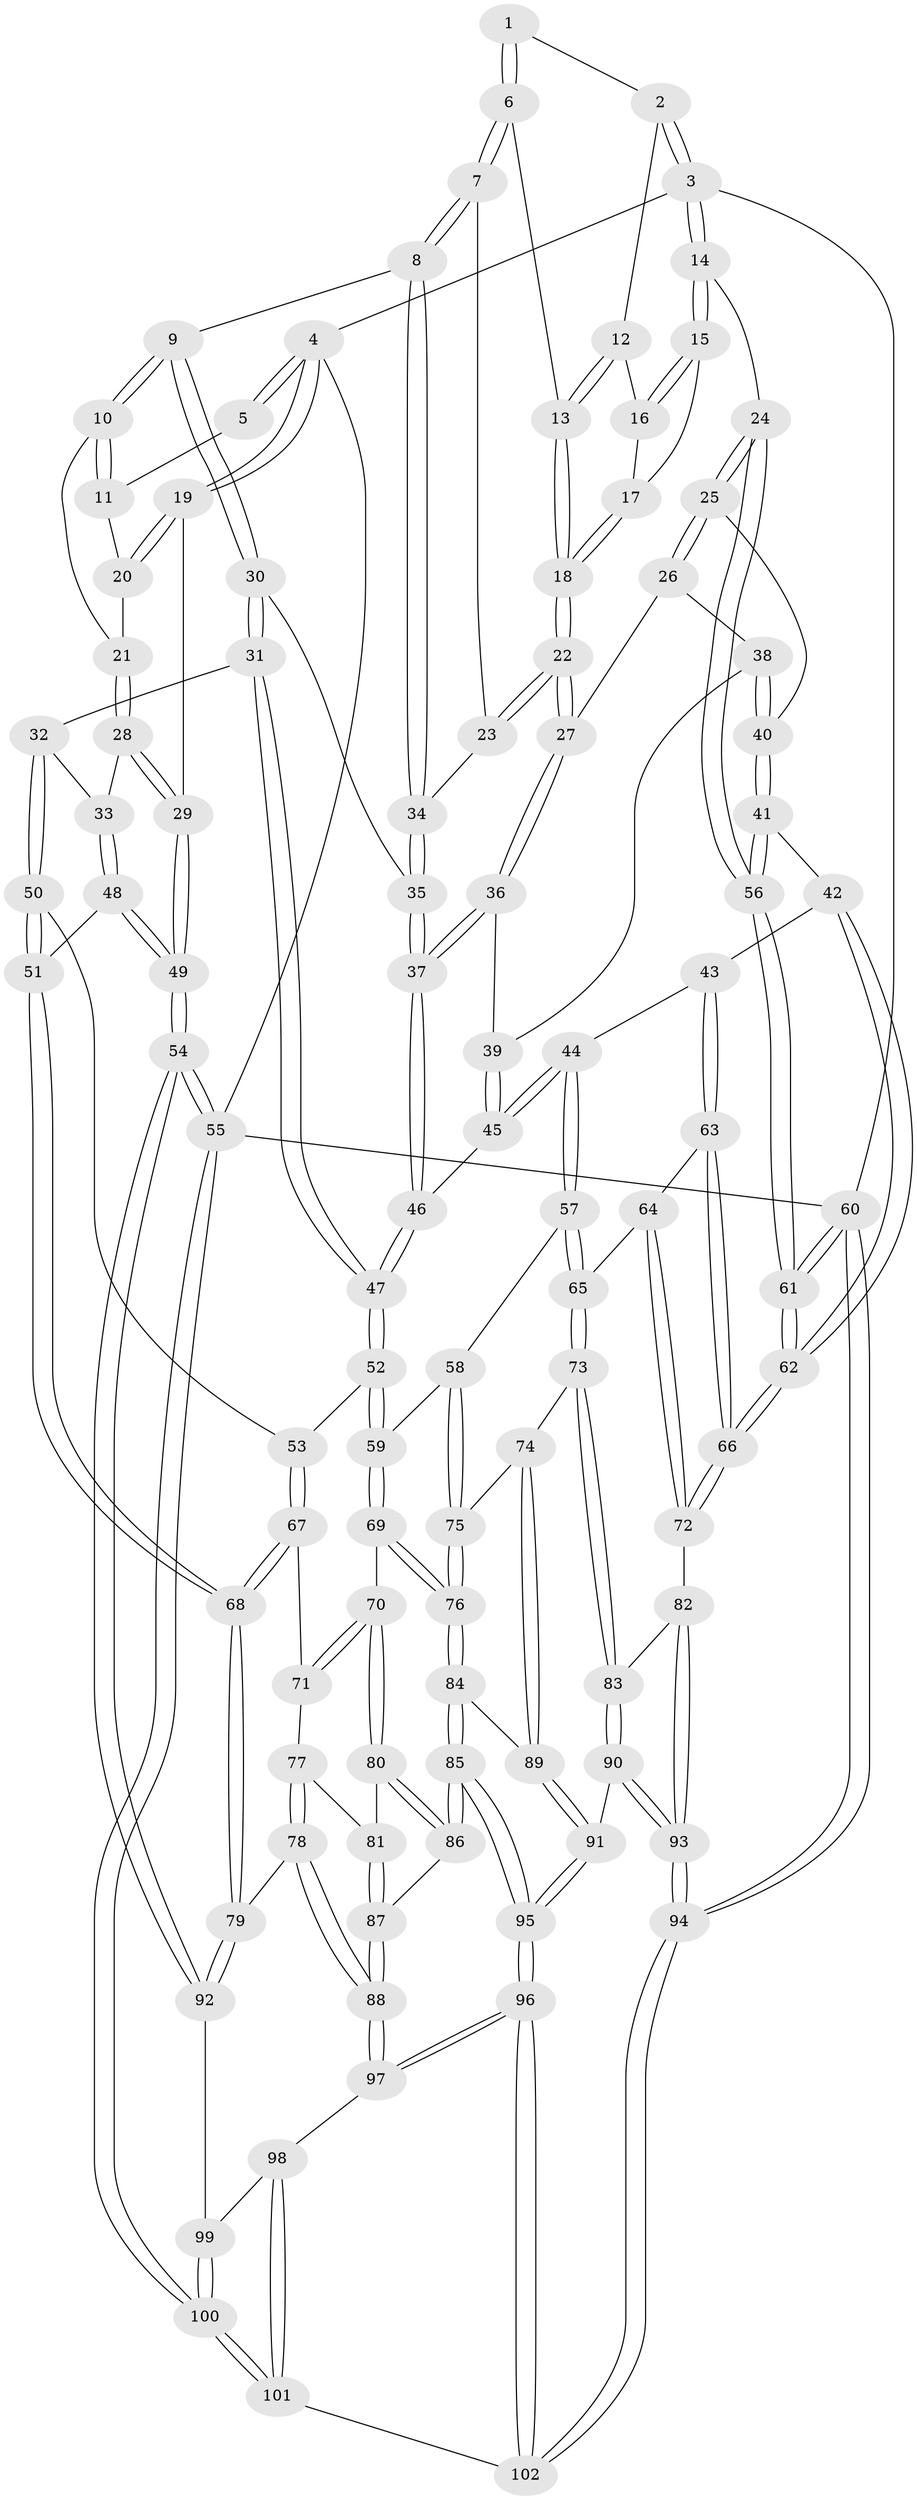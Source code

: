 // Generated by graph-tools (version 1.1) at 2025/11/02/21/25 10:11:12]
// undirected, 102 vertices, 252 edges
graph export_dot {
graph [start="1"]
  node [color=gray90,style=filled];
  1 [pos="+0.4125575270808389+0"];
  2 [pos="+0.7168244875724686+0"];
  3 [pos="+1+0"];
  4 [pos="+0+0"];
  5 [pos="+0.34368166390243465+0"];
  6 [pos="+0.5105897773164407+0.09602329881140964"];
  7 [pos="+0.5049111224413331+0.10333779554464588"];
  8 [pos="+0.4081821145725873+0.15543477645922174"];
  9 [pos="+0.39880648834246857+0.15631026674002532"];
  10 [pos="+0.3364561309109896+0.09142170399344943"];
  11 [pos="+0.33023205648059284+0.005472140480073875"];
  12 [pos="+0.7159238620778231+0"];
  13 [pos="+0.697423003615002+0"];
  14 [pos="+1+0.13570438631184198"];
  15 [pos="+0.9934151258526802+0.11665006262283528"];
  16 [pos="+0.8770234157742042+0.04769547376552434"];
  17 [pos="+0.8559338855101848+0.1312487422748476"];
  18 [pos="+0.7382017964190618+0.1654796053692056"];
  19 [pos="+0+0"];
  20 [pos="+0.08190888209565728+0.04172869005670347"];
  21 [pos="+0.21356294960468214+0.13988535046899037"];
  22 [pos="+0.7352473752908913+0.17884586953793652"];
  23 [pos="+0.6509783536057107+0.1940782783374461"];
  24 [pos="+1+0.2719672576586822"];
  25 [pos="+1+0.323708081705511"];
  26 [pos="+0.7742139622040057+0.24154548946709367"];
  27 [pos="+0.751530500952326+0.22033160431620727"];
  28 [pos="+0.1412217696976346+0.2778644497561067"];
  29 [pos="+0+0.16628979038430727"];
  30 [pos="+0.3576063054097523+0.35323656025367056"];
  31 [pos="+0.35507060737425683+0.35912328316002123"];
  32 [pos="+0.2588844835425717+0.3887691347267658"];
  33 [pos="+0.20780297363504815+0.36831862807764354"];
  34 [pos="+0.562997814486063+0.2463101289140602"];
  35 [pos="+0.5579594518951754+0.2853247927257043"];
  36 [pos="+0.6157868410213744+0.40312692728292343"];
  37 [pos="+0.6084593450190877+0.4067616506627217"];
  38 [pos="+0.7839316808615449+0.35078126926547354"];
  39 [pos="+0.736411254153759+0.41865615455573607"];
  40 [pos="+0.9034945862131725+0.46159925086125986"];
  41 [pos="+0.8728981412802677+0.5119319342447951"];
  42 [pos="+0.8655437706188037+0.517402880273983"];
  43 [pos="+0.83311119637889+0.5304351106358625"];
  44 [pos="+0.8178000720931541+0.527462628224049"];
  45 [pos="+0.7840617563804433+0.4896088313866776"];
  46 [pos="+0.5736280450277957+0.4570658991554235"];
  47 [pos="+0.5313396942483588+0.5090702151027283"];
  48 [pos="+0+0.5714288433591285"];
  49 [pos="+0+0.5656386662504092"];
  50 [pos="+0.25848471905009174+0.3961691680201511"];
  51 [pos="+0.15426771516970214+0.6761376750142836"];
  52 [pos="+0.5323619936100956+0.5197219214124501"];
  53 [pos="+0.33544819358898054+0.6052047806062641"];
  54 [pos="+0+0.8591374845268485"];
  55 [pos="+0+1"];
  56 [pos="+1+0.7720602331072386"];
  57 [pos="+0.6324416911629456+0.587274530643563"];
  58 [pos="+0.6128381921917755+0.5820316446417878"];
  59 [pos="+0.5539579430535716+0.5600017609124602"];
  60 [pos="+1+1"];
  61 [pos="+1+0.9014030227877919"];
  62 [pos="+0.9756956439892692+0.7727554525321938"];
  63 [pos="+0.8196959983821617+0.6202588921486376"];
  64 [pos="+0.7951996758039094+0.6583261416324224"];
  65 [pos="+0.7308290640624706+0.7053524249356359"];
  66 [pos="+0.9747925905756576+0.7725814421393654"];
  67 [pos="+0.3219803398137712+0.6259774348458214"];
  68 [pos="+0.16003369466998377+0.682292017261073"];
  69 [pos="+0.5164350485919129+0.679324828595068"];
  70 [pos="+0.4896175961597328+0.7012409525567043"];
  71 [pos="+0.36987350332357904+0.6866029340874155"];
  72 [pos="+0.8933451797112788+0.7719351581906251"];
  73 [pos="+0.7306427182662167+0.7329977467140264"];
  74 [pos="+0.6736468642771051+0.7564139110708618"];
  75 [pos="+0.6421186447997975+0.7558238178949603"];
  76 [pos="+0.588462461135229+0.7702898285314307"];
  77 [pos="+0.3625871478242025+0.7179204447884806"];
  78 [pos="+0.19495494307947117+0.774267078195846"];
  79 [pos="+0.17735910208602465+0.762778635382634"];
  80 [pos="+0.47818148905074+0.7271389463159456"];
  81 [pos="+0.3688860940042264+0.7638950349458403"];
  82 [pos="+0.8693409698436432+0.776707014901497"];
  83 [pos="+0.7405850690805863+0.7460388783044448"];
  84 [pos="+0.5842990297903808+0.813715938821962"];
  85 [pos="+0.5006355029746171+0.8804972723582231"];
  86 [pos="+0.4634730527442849+0.808390542216697"];
  87 [pos="+0.3536796548103395+0.81012571777964"];
  88 [pos="+0.29474384823327504+0.8549937199346728"];
  89 [pos="+0.6578533157758318+0.8649374186066081"];
  90 [pos="+0.7367784969055052+0.9035332184505207"];
  91 [pos="+0.6760356464397796+0.8899808105111409"];
  92 [pos="+0.10882917942283636+0.8482314087422171"];
  93 [pos="+0.7464067163875585+0.9119561302968335"];
  94 [pos="+0.9832972462333929+1"];
  95 [pos="+0.4821026941484367+1"];
  96 [pos="+0.4221338497350563+1"];
  97 [pos="+0.32677497761349683+0.9621283149608612"];
  98 [pos="+0.15669641166321419+0.9433118949933889"];
  99 [pos="+0.11105629865751854+0.9103272876611973"];
  100 [pos="+0+1"];
  101 [pos="+0.22274985046102702+1"];
  102 [pos="+0.42371151147342484+1"];
  1 -- 2;
  1 -- 6;
  1 -- 6;
  2 -- 3;
  2 -- 3;
  2 -- 12;
  3 -- 4;
  3 -- 14;
  3 -- 14;
  3 -- 60;
  4 -- 5;
  4 -- 5;
  4 -- 19;
  4 -- 19;
  4 -- 55;
  5 -- 11;
  6 -- 7;
  6 -- 7;
  6 -- 13;
  7 -- 8;
  7 -- 8;
  7 -- 23;
  8 -- 9;
  8 -- 34;
  8 -- 34;
  9 -- 10;
  9 -- 10;
  9 -- 30;
  9 -- 30;
  10 -- 11;
  10 -- 11;
  10 -- 21;
  11 -- 20;
  12 -- 13;
  12 -- 13;
  12 -- 16;
  13 -- 18;
  13 -- 18;
  14 -- 15;
  14 -- 15;
  14 -- 24;
  15 -- 16;
  15 -- 16;
  15 -- 17;
  16 -- 17;
  17 -- 18;
  17 -- 18;
  18 -- 22;
  18 -- 22;
  19 -- 20;
  19 -- 20;
  19 -- 29;
  20 -- 21;
  21 -- 28;
  21 -- 28;
  22 -- 23;
  22 -- 23;
  22 -- 27;
  22 -- 27;
  23 -- 34;
  24 -- 25;
  24 -- 25;
  24 -- 56;
  24 -- 56;
  25 -- 26;
  25 -- 26;
  25 -- 40;
  26 -- 27;
  26 -- 38;
  27 -- 36;
  27 -- 36;
  28 -- 29;
  28 -- 29;
  28 -- 33;
  29 -- 49;
  29 -- 49;
  30 -- 31;
  30 -- 31;
  30 -- 35;
  31 -- 32;
  31 -- 47;
  31 -- 47;
  32 -- 33;
  32 -- 50;
  32 -- 50;
  33 -- 48;
  33 -- 48;
  34 -- 35;
  34 -- 35;
  35 -- 37;
  35 -- 37;
  36 -- 37;
  36 -- 37;
  36 -- 39;
  37 -- 46;
  37 -- 46;
  38 -- 39;
  38 -- 40;
  38 -- 40;
  39 -- 45;
  39 -- 45;
  40 -- 41;
  40 -- 41;
  41 -- 42;
  41 -- 56;
  41 -- 56;
  42 -- 43;
  42 -- 62;
  42 -- 62;
  43 -- 44;
  43 -- 63;
  43 -- 63;
  44 -- 45;
  44 -- 45;
  44 -- 57;
  44 -- 57;
  45 -- 46;
  46 -- 47;
  46 -- 47;
  47 -- 52;
  47 -- 52;
  48 -- 49;
  48 -- 49;
  48 -- 51;
  49 -- 54;
  49 -- 54;
  50 -- 51;
  50 -- 51;
  50 -- 53;
  51 -- 68;
  51 -- 68;
  52 -- 53;
  52 -- 59;
  52 -- 59;
  53 -- 67;
  53 -- 67;
  54 -- 55;
  54 -- 55;
  54 -- 92;
  54 -- 92;
  55 -- 100;
  55 -- 100;
  55 -- 60;
  56 -- 61;
  56 -- 61;
  57 -- 58;
  57 -- 65;
  57 -- 65;
  58 -- 59;
  58 -- 75;
  58 -- 75;
  59 -- 69;
  59 -- 69;
  60 -- 61;
  60 -- 61;
  60 -- 94;
  60 -- 94;
  61 -- 62;
  61 -- 62;
  62 -- 66;
  62 -- 66;
  63 -- 64;
  63 -- 66;
  63 -- 66;
  64 -- 65;
  64 -- 72;
  64 -- 72;
  65 -- 73;
  65 -- 73;
  66 -- 72;
  66 -- 72;
  67 -- 68;
  67 -- 68;
  67 -- 71;
  68 -- 79;
  68 -- 79;
  69 -- 70;
  69 -- 76;
  69 -- 76;
  70 -- 71;
  70 -- 71;
  70 -- 80;
  70 -- 80;
  71 -- 77;
  72 -- 82;
  73 -- 74;
  73 -- 83;
  73 -- 83;
  74 -- 75;
  74 -- 89;
  74 -- 89;
  75 -- 76;
  75 -- 76;
  76 -- 84;
  76 -- 84;
  77 -- 78;
  77 -- 78;
  77 -- 81;
  78 -- 79;
  78 -- 88;
  78 -- 88;
  79 -- 92;
  79 -- 92;
  80 -- 81;
  80 -- 86;
  80 -- 86;
  81 -- 87;
  81 -- 87;
  82 -- 83;
  82 -- 93;
  82 -- 93;
  83 -- 90;
  83 -- 90;
  84 -- 85;
  84 -- 85;
  84 -- 89;
  85 -- 86;
  85 -- 86;
  85 -- 95;
  85 -- 95;
  86 -- 87;
  87 -- 88;
  87 -- 88;
  88 -- 97;
  88 -- 97;
  89 -- 91;
  89 -- 91;
  90 -- 91;
  90 -- 93;
  90 -- 93;
  91 -- 95;
  91 -- 95;
  92 -- 99;
  93 -- 94;
  93 -- 94;
  94 -- 102;
  94 -- 102;
  95 -- 96;
  95 -- 96;
  96 -- 97;
  96 -- 97;
  96 -- 102;
  96 -- 102;
  97 -- 98;
  98 -- 99;
  98 -- 101;
  98 -- 101;
  99 -- 100;
  99 -- 100;
  100 -- 101;
  100 -- 101;
  101 -- 102;
}
